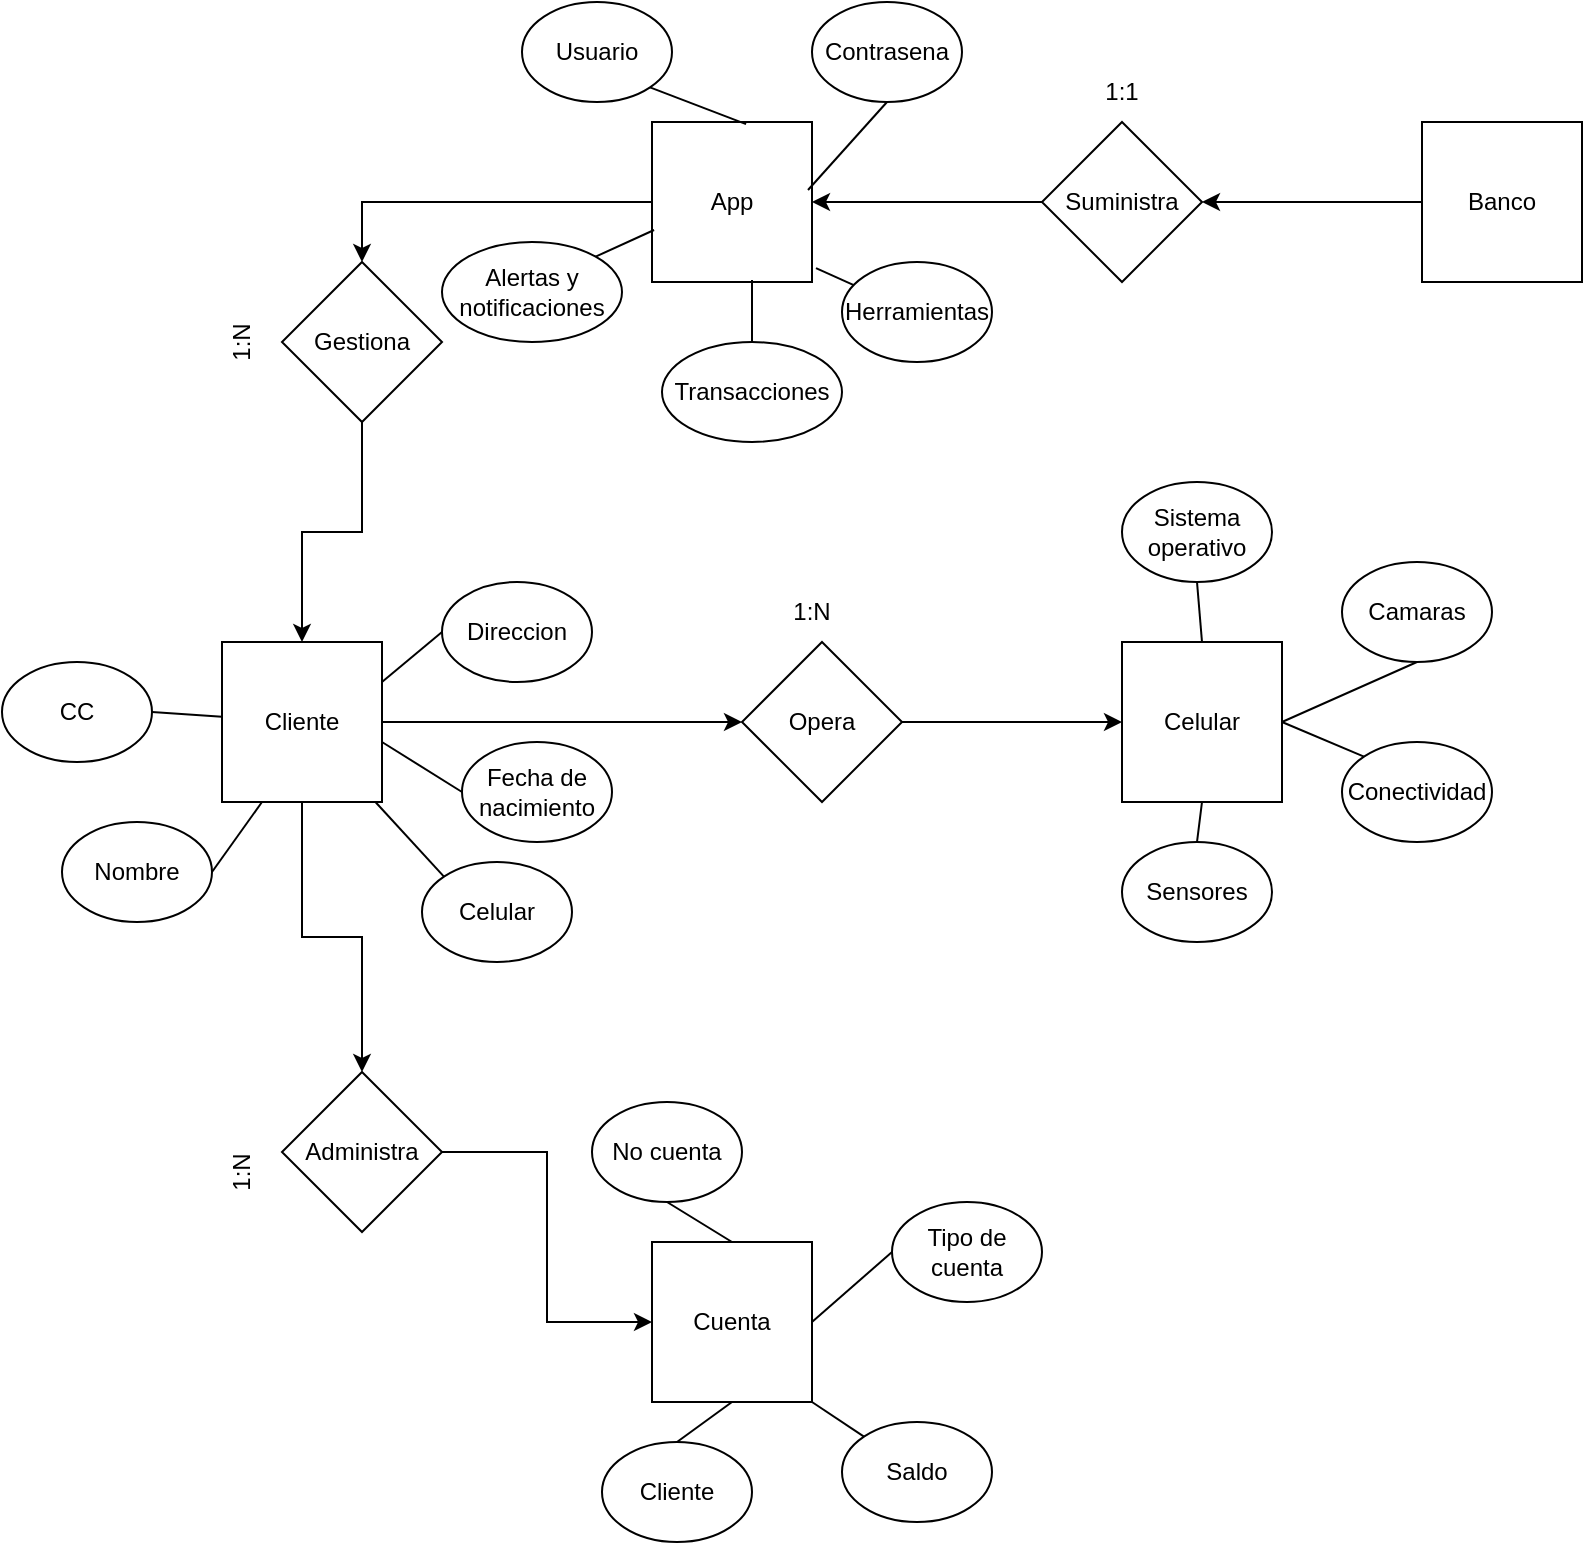 <mxfile version="21.5.0" type="github">
  <diagram id="R2lEEEUBdFMjLlhIrx00" name="Page-1">
    <mxGraphModel dx="1434" dy="764" grid="1" gridSize="10" guides="1" tooltips="1" connect="1" arrows="1" fold="1" page="1" pageScale="1" pageWidth="850" pageHeight="1100" math="0" shadow="0" extFonts="Permanent Marker^https://fonts.googleapis.com/css?family=Permanent+Marker">
      <root>
        <mxCell id="0" />
        <mxCell id="1" parent="0" />
        <mxCell id="jB7lwVKWDegem7zPNzse-11" style="edgeStyle=orthogonalEdgeStyle;rounded=0;orthogonalLoop=1;jettySize=auto;html=1;entryX=0.5;entryY=0;entryDx=0;entryDy=0;" parent="1" source="jB7lwVKWDegem7zPNzse-2" target="jB7lwVKWDegem7zPNzse-7" edge="1">
          <mxGeometry relative="1" as="geometry" />
        </mxCell>
        <mxCell id="jB7lwVKWDegem7zPNzse-2" value="App" style="whiteSpace=wrap;html=1;aspect=fixed;" parent="1" vertex="1">
          <mxGeometry x="345" y="120" width="80" height="80" as="geometry" />
        </mxCell>
        <mxCell id="jB7lwVKWDegem7zPNzse-9" style="edgeStyle=orthogonalEdgeStyle;rounded=0;orthogonalLoop=1;jettySize=auto;html=1;entryX=1;entryY=0.5;entryDx=0;entryDy=0;" parent="1" source="jB7lwVKWDegem7zPNzse-3" target="jB7lwVKWDegem7zPNzse-6" edge="1">
          <mxGeometry relative="1" as="geometry" />
        </mxCell>
        <mxCell id="jB7lwVKWDegem7zPNzse-3" value="Banco" style="whiteSpace=wrap;html=1;aspect=fixed;" parent="1" vertex="1">
          <mxGeometry x="730" y="120" width="80" height="80" as="geometry" />
        </mxCell>
        <mxCell id="jB7lwVKWDegem7zPNzse-13" style="edgeStyle=orthogonalEdgeStyle;rounded=0;orthogonalLoop=1;jettySize=auto;html=1;exitX=0.5;exitY=1;exitDx=0;exitDy=0;entryX=0.5;entryY=0;entryDx=0;entryDy=0;" parent="1" source="jB7lwVKWDegem7zPNzse-4" target="jB7lwVKWDegem7zPNzse-8" edge="1">
          <mxGeometry relative="1" as="geometry" />
        </mxCell>
        <mxCell id="jB7lwVKWDegem7zPNzse-21" style="edgeStyle=orthogonalEdgeStyle;rounded=0;orthogonalLoop=1;jettySize=auto;html=1;entryX=0;entryY=0.5;entryDx=0;entryDy=0;" parent="1" source="jB7lwVKWDegem7zPNzse-4" target="jB7lwVKWDegem7zPNzse-20" edge="1">
          <mxGeometry relative="1" as="geometry" />
        </mxCell>
        <mxCell id="jB7lwVKWDegem7zPNzse-4" value="Cliente" style="whiteSpace=wrap;html=1;aspect=fixed;" parent="1" vertex="1">
          <mxGeometry x="130" y="380" width="80" height="80" as="geometry" />
        </mxCell>
        <mxCell id="jB7lwVKWDegem7zPNzse-5" value="Cuenta" style="whiteSpace=wrap;html=1;aspect=fixed;" parent="1" vertex="1">
          <mxGeometry x="345" y="680" width="80" height="80" as="geometry" />
        </mxCell>
        <mxCell id="jB7lwVKWDegem7zPNzse-10" style="edgeStyle=orthogonalEdgeStyle;rounded=0;orthogonalLoop=1;jettySize=auto;html=1;entryX=1;entryY=0.5;entryDx=0;entryDy=0;" parent="1" source="jB7lwVKWDegem7zPNzse-6" target="jB7lwVKWDegem7zPNzse-2" edge="1">
          <mxGeometry relative="1" as="geometry" />
        </mxCell>
        <mxCell id="jB7lwVKWDegem7zPNzse-6" value="Suministra" style="rhombus;whiteSpace=wrap;html=1;" parent="1" vertex="1">
          <mxGeometry x="540" y="120" width="80" height="80" as="geometry" />
        </mxCell>
        <mxCell id="jB7lwVKWDegem7zPNzse-12" style="edgeStyle=orthogonalEdgeStyle;rounded=0;orthogonalLoop=1;jettySize=auto;html=1;entryX=0.5;entryY=0;entryDx=0;entryDy=0;" parent="1" source="jB7lwVKWDegem7zPNzse-7" target="jB7lwVKWDegem7zPNzse-4" edge="1">
          <mxGeometry relative="1" as="geometry" />
        </mxCell>
        <mxCell id="jB7lwVKWDegem7zPNzse-7" value="Gestiona" style="rhombus;whiteSpace=wrap;html=1;" parent="1" vertex="1">
          <mxGeometry x="160" y="190" width="80" height="80" as="geometry" />
        </mxCell>
        <mxCell id="jB7lwVKWDegem7zPNzse-16" style="edgeStyle=orthogonalEdgeStyle;rounded=0;orthogonalLoop=1;jettySize=auto;html=1;entryX=0;entryY=0.5;entryDx=0;entryDy=0;" parent="1" source="jB7lwVKWDegem7zPNzse-8" target="jB7lwVKWDegem7zPNzse-5" edge="1">
          <mxGeometry relative="1" as="geometry" />
        </mxCell>
        <mxCell id="jB7lwVKWDegem7zPNzse-8" value="Administra" style="rhombus;whiteSpace=wrap;html=1;" parent="1" vertex="1">
          <mxGeometry x="160" y="595" width="80" height="80" as="geometry" />
        </mxCell>
        <mxCell id="jB7lwVKWDegem7zPNzse-18" value="Celular" style="whiteSpace=wrap;html=1;aspect=fixed;" parent="1" vertex="1">
          <mxGeometry x="580" y="380" width="80" height="80" as="geometry" />
        </mxCell>
        <mxCell id="jB7lwVKWDegem7zPNzse-22" style="edgeStyle=orthogonalEdgeStyle;rounded=0;orthogonalLoop=1;jettySize=auto;html=1;entryX=0;entryY=0.5;entryDx=0;entryDy=0;" parent="1" source="jB7lwVKWDegem7zPNzse-20" target="jB7lwVKWDegem7zPNzse-18" edge="1">
          <mxGeometry relative="1" as="geometry" />
        </mxCell>
        <mxCell id="jB7lwVKWDegem7zPNzse-20" value="Opera" style="rhombus;whiteSpace=wrap;html=1;" parent="1" vertex="1">
          <mxGeometry x="390" y="380" width="80" height="80" as="geometry" />
        </mxCell>
        <mxCell id="jB7lwVKWDegem7zPNzse-23" value="1:1" style="text;html=1;strokeColor=none;fillColor=none;align=center;verticalAlign=middle;whiteSpace=wrap;rounded=0;" parent="1" vertex="1">
          <mxGeometry x="550" y="90" width="60" height="30" as="geometry" />
        </mxCell>
        <mxCell id="jB7lwVKWDegem7zPNzse-24" value="1:N" style="text;html=1;strokeColor=none;fillColor=none;align=center;verticalAlign=middle;whiteSpace=wrap;rounded=0;rotation=-90;" parent="1" vertex="1">
          <mxGeometry x="110" y="215" width="60" height="30" as="geometry" />
        </mxCell>
        <mxCell id="jB7lwVKWDegem7zPNzse-25" value="1:N" style="text;html=1;strokeColor=none;fillColor=none;align=center;verticalAlign=middle;whiteSpace=wrap;rounded=0;" parent="1" vertex="1">
          <mxGeometry x="395" y="350" width="60" height="30" as="geometry" />
        </mxCell>
        <mxCell id="jB7lwVKWDegem7zPNzse-26" value="1:N" style="text;html=1;strokeColor=none;fillColor=none;align=center;verticalAlign=middle;whiteSpace=wrap;rounded=0;rotation=-90;" parent="1" vertex="1">
          <mxGeometry x="110" y="630" width="60" height="30" as="geometry" />
        </mxCell>
        <mxCell id="jB7lwVKWDegem7zPNzse-28" value="CC" style="ellipse;whiteSpace=wrap;html=1;" parent="1" vertex="1">
          <mxGeometry x="20" y="390" width="75" height="50" as="geometry" />
        </mxCell>
        <mxCell id="jB7lwVKWDegem7zPNzse-31" value="Nombre" style="ellipse;whiteSpace=wrap;html=1;" parent="1" vertex="1">
          <mxGeometry x="50" y="470" width="75" height="50" as="geometry" />
        </mxCell>
        <mxCell id="jB7lwVKWDegem7zPNzse-32" value="Direccion" style="ellipse;whiteSpace=wrap;html=1;" parent="1" vertex="1">
          <mxGeometry x="240" y="350" width="75" height="50" as="geometry" />
        </mxCell>
        <mxCell id="jB7lwVKWDegem7zPNzse-33" value="Fecha de nacimiento" style="ellipse;whiteSpace=wrap;html=1;" parent="1" vertex="1">
          <mxGeometry x="250" y="430" width="75" height="50" as="geometry" />
        </mxCell>
        <mxCell id="jB7lwVKWDegem7zPNzse-35" value="Celular" style="ellipse;whiteSpace=wrap;html=1;" parent="1" vertex="1">
          <mxGeometry x="230" y="490" width="75" height="50" as="geometry" />
        </mxCell>
        <mxCell id="jB7lwVKWDegem7zPNzse-36" value="Usuario" style="ellipse;whiteSpace=wrap;html=1;" parent="1" vertex="1">
          <mxGeometry x="280" y="60" width="75" height="50" as="geometry" />
        </mxCell>
        <mxCell id="jB7lwVKWDegem7zPNzse-37" value="No cuenta" style="ellipse;whiteSpace=wrap;html=1;" parent="1" vertex="1">
          <mxGeometry x="315" y="610" width="75" height="50" as="geometry" />
        </mxCell>
        <mxCell id="jB7lwVKWDegem7zPNzse-38" value="Tipo de cuenta" style="ellipse;whiteSpace=wrap;html=1;" parent="1" vertex="1">
          <mxGeometry x="465" y="660" width="75" height="50" as="geometry" />
        </mxCell>
        <mxCell id="jB7lwVKWDegem7zPNzse-39" value="Cliente" style="ellipse;whiteSpace=wrap;html=1;" parent="1" vertex="1">
          <mxGeometry x="320" y="780" width="75" height="50" as="geometry" />
        </mxCell>
        <mxCell id="jB7lwVKWDegem7zPNzse-41" value="Saldo" style="ellipse;whiteSpace=wrap;html=1;" parent="1" vertex="1">
          <mxGeometry x="440" y="770" width="75" height="50" as="geometry" />
        </mxCell>
        <mxCell id="jB7lwVKWDegem7zPNzse-42" value="" style="endArrow=none;html=1;rounded=0;entryX=0.5;entryY=1;entryDx=0;entryDy=0;exitX=0.5;exitY=0;exitDx=0;exitDy=0;" parent="1" source="jB7lwVKWDegem7zPNzse-5" target="jB7lwVKWDegem7zPNzse-37" edge="1">
          <mxGeometry width="50" height="50" relative="1" as="geometry">
            <mxPoint x="375" y="680" as="sourcePoint" />
            <mxPoint x="410" y="670" as="targetPoint" />
          </mxGeometry>
        </mxCell>
        <mxCell id="jB7lwVKWDegem7zPNzse-43" value="" style="endArrow=none;html=1;rounded=0;entryX=0;entryY=0.5;entryDx=0;entryDy=0;exitX=1;exitY=0.5;exitDx=0;exitDy=0;" parent="1" source="jB7lwVKWDegem7zPNzse-5" target="jB7lwVKWDegem7zPNzse-38" edge="1">
          <mxGeometry width="50" height="50" relative="1" as="geometry">
            <mxPoint x="395" y="690" as="sourcePoint" />
            <mxPoint x="436" y="670" as="targetPoint" />
          </mxGeometry>
        </mxCell>
        <mxCell id="jB7lwVKWDegem7zPNzse-44" value="" style="endArrow=none;html=1;rounded=0;entryX=0.5;entryY=1;entryDx=0;entryDy=0;exitX=0.5;exitY=0;exitDx=0;exitDy=0;" parent="1" source="jB7lwVKWDegem7zPNzse-39" target="jB7lwVKWDegem7zPNzse-5" edge="1">
          <mxGeometry width="50" height="50" relative="1" as="geometry">
            <mxPoint x="405" y="700" as="sourcePoint" />
            <mxPoint x="446" y="680" as="targetPoint" />
          </mxGeometry>
        </mxCell>
        <mxCell id="jB7lwVKWDegem7zPNzse-45" value="" style="endArrow=none;html=1;rounded=0;entryX=0;entryY=0;entryDx=0;entryDy=0;exitX=1;exitY=1;exitDx=0;exitDy=0;" parent="1" source="jB7lwVKWDegem7zPNzse-5" target="jB7lwVKWDegem7zPNzse-41" edge="1">
          <mxGeometry width="50" height="50" relative="1" as="geometry">
            <mxPoint x="415" y="710" as="sourcePoint" />
            <mxPoint x="456" y="690" as="targetPoint" />
          </mxGeometry>
        </mxCell>
        <mxCell id="jB7lwVKWDegem7zPNzse-46" value="" style="endArrow=none;html=1;rounded=0;entryX=0;entryY=0.5;entryDx=0;entryDy=0;exitX=1;exitY=0.625;exitDx=0;exitDy=0;exitPerimeter=0;" parent="1" source="jB7lwVKWDegem7zPNzse-4" target="jB7lwVKWDegem7zPNzse-33" edge="1">
          <mxGeometry width="50" height="50" relative="1" as="geometry">
            <mxPoint x="425" y="720" as="sourcePoint" />
            <mxPoint x="466" y="700" as="targetPoint" />
          </mxGeometry>
        </mxCell>
        <mxCell id="jB7lwVKWDegem7zPNzse-47" value="" style="endArrow=none;html=1;rounded=0;entryX=0;entryY=0;entryDx=0;entryDy=0;" parent="1" source="jB7lwVKWDegem7zPNzse-4" target="jB7lwVKWDegem7zPNzse-35" edge="1">
          <mxGeometry width="50" height="50" relative="1" as="geometry">
            <mxPoint x="435" y="730" as="sourcePoint" />
            <mxPoint x="476" y="710" as="targetPoint" />
          </mxGeometry>
        </mxCell>
        <mxCell id="jB7lwVKWDegem7zPNzse-48" value="" style="endArrow=none;html=1;rounded=0;entryX=1;entryY=0.5;entryDx=0;entryDy=0;exitX=0.25;exitY=1;exitDx=0;exitDy=0;" parent="1" source="jB7lwVKWDegem7zPNzse-4" target="jB7lwVKWDegem7zPNzse-31" edge="1">
          <mxGeometry width="50" height="50" relative="1" as="geometry">
            <mxPoint x="217" y="470" as="sourcePoint" />
            <mxPoint x="251" y="507" as="targetPoint" />
          </mxGeometry>
        </mxCell>
        <mxCell id="jB7lwVKWDegem7zPNzse-49" value="" style="endArrow=none;html=1;rounded=0;entryX=0;entryY=0.5;entryDx=0;entryDy=0;exitX=1;exitY=0.25;exitDx=0;exitDy=0;" parent="1" source="jB7lwVKWDegem7zPNzse-4" target="jB7lwVKWDegem7zPNzse-32" edge="1">
          <mxGeometry width="50" height="50" relative="1" as="geometry">
            <mxPoint x="227" y="480" as="sourcePoint" />
            <mxPoint x="261" y="517" as="targetPoint" />
          </mxGeometry>
        </mxCell>
        <mxCell id="jB7lwVKWDegem7zPNzse-50" value="" style="endArrow=none;html=1;rounded=0;exitX=1;exitY=0.5;exitDx=0;exitDy=0;" parent="1" source="jB7lwVKWDegem7zPNzse-28" target="jB7lwVKWDegem7zPNzse-4" edge="1">
          <mxGeometry width="50" height="50" relative="1" as="geometry">
            <mxPoint x="237" y="490" as="sourcePoint" />
            <mxPoint x="271" y="527" as="targetPoint" />
          </mxGeometry>
        </mxCell>
        <mxCell id="jB7lwVKWDegem7zPNzse-51" value="Contrasena" style="ellipse;whiteSpace=wrap;html=1;" parent="1" vertex="1">
          <mxGeometry x="425" y="60" width="75" height="50" as="geometry" />
        </mxCell>
        <mxCell id="jB7lwVKWDegem7zPNzse-52" value="Transacciones" style="ellipse;whiteSpace=wrap;html=1;" parent="1" vertex="1">
          <mxGeometry x="350" y="230" width="90" height="50" as="geometry" />
        </mxCell>
        <mxCell id="jB7lwVKWDegem7zPNzse-53" value="" style="endArrow=none;html=1;rounded=0;exitX=1;exitY=1;exitDx=0;exitDy=0;entryX=0.588;entryY=0.013;entryDx=0;entryDy=0;entryPerimeter=0;" parent="1" source="jB7lwVKWDegem7zPNzse-36" target="jB7lwVKWDegem7zPNzse-2" edge="1">
          <mxGeometry width="50" height="50" relative="1" as="geometry">
            <mxPoint x="362.5" y="160" as="sourcePoint" />
            <mxPoint x="412.5" y="110" as="targetPoint" />
          </mxGeometry>
        </mxCell>
        <mxCell id="jB7lwVKWDegem7zPNzse-54" value="" style="endArrow=none;html=1;rounded=0;entryX=0.5;entryY=1;entryDx=0;entryDy=0;exitX=0.975;exitY=0.425;exitDx=0;exitDy=0;exitPerimeter=0;" parent="1" source="jB7lwVKWDegem7zPNzse-2" target="jB7lwVKWDegem7zPNzse-51" edge="1">
          <mxGeometry width="50" height="50" relative="1" as="geometry">
            <mxPoint x="372.5" y="170" as="sourcePoint" />
            <mxPoint x="422.5" y="120" as="targetPoint" />
          </mxGeometry>
        </mxCell>
        <mxCell id="jB7lwVKWDegem7zPNzse-55" value="" style="endArrow=none;html=1;rounded=0;entryX=0.625;entryY=0.988;entryDx=0;entryDy=0;entryPerimeter=0;exitX=0.5;exitY=0;exitDx=0;exitDy=0;" parent="1" source="jB7lwVKWDegem7zPNzse-52" target="jB7lwVKWDegem7zPNzse-2" edge="1">
          <mxGeometry width="50" height="50" relative="1" as="geometry">
            <mxPoint x="305" y="255" as="sourcePoint" />
            <mxPoint x="355" y="205" as="targetPoint" />
          </mxGeometry>
        </mxCell>
        <mxCell id="jB7lwVKWDegem7zPNzse-57" value="Sistema operativo" style="ellipse;whiteSpace=wrap;html=1;" parent="1" vertex="1">
          <mxGeometry x="580" y="300" width="75" height="50" as="geometry" />
        </mxCell>
        <mxCell id="jB7lwVKWDegem7zPNzse-58" value="Conectividad" style="ellipse;whiteSpace=wrap;html=1;" parent="1" vertex="1">
          <mxGeometry x="690" y="430" width="75" height="50" as="geometry" />
        </mxCell>
        <mxCell id="jB7lwVKWDegem7zPNzse-59" value="Sensores" style="ellipse;whiteSpace=wrap;html=1;" parent="1" vertex="1">
          <mxGeometry x="580" y="480" width="75" height="50" as="geometry" />
        </mxCell>
        <mxCell id="jB7lwVKWDegem7zPNzse-60" value="Camaras" style="ellipse;whiteSpace=wrap;html=1;" parent="1" vertex="1">
          <mxGeometry x="690" y="340" width="75" height="50" as="geometry" />
        </mxCell>
        <mxCell id="jB7lwVKWDegem7zPNzse-63" value="" style="endArrow=none;html=1;rounded=0;entryX=0.5;entryY=1;entryDx=0;entryDy=0;exitX=0.5;exitY=0;exitDx=0;exitDy=0;" parent="1" source="jB7lwVKWDegem7zPNzse-18" target="jB7lwVKWDegem7zPNzse-57" edge="1">
          <mxGeometry width="50" height="50" relative="1" as="geometry">
            <mxPoint x="433" y="164" as="sourcePoint" />
            <mxPoint x="473" y="120" as="targetPoint" />
          </mxGeometry>
        </mxCell>
        <mxCell id="jB7lwVKWDegem7zPNzse-64" value="" style="endArrow=none;html=1;rounded=0;entryX=1;entryY=0.5;entryDx=0;entryDy=0;exitX=0.5;exitY=1;exitDx=0;exitDy=0;" parent="1" source="jB7lwVKWDegem7zPNzse-60" target="jB7lwVKWDegem7zPNzse-18" edge="1">
          <mxGeometry width="50" height="50" relative="1" as="geometry">
            <mxPoint x="630" y="390" as="sourcePoint" />
            <mxPoint x="628" y="360" as="targetPoint" />
          </mxGeometry>
        </mxCell>
        <mxCell id="jB7lwVKWDegem7zPNzse-65" value="" style="endArrow=none;html=1;rounded=0;entryX=0;entryY=0;entryDx=0;entryDy=0;exitX=1;exitY=0.5;exitDx=0;exitDy=0;" parent="1" source="jB7lwVKWDegem7zPNzse-18" target="jB7lwVKWDegem7zPNzse-58" edge="1">
          <mxGeometry width="50" height="50" relative="1" as="geometry">
            <mxPoint x="640" y="400" as="sourcePoint" />
            <mxPoint x="638" y="370" as="targetPoint" />
          </mxGeometry>
        </mxCell>
        <mxCell id="jB7lwVKWDegem7zPNzse-66" value="" style="endArrow=none;html=1;rounded=0;entryX=0.5;entryY=1;entryDx=0;entryDy=0;exitX=0.5;exitY=0;exitDx=0;exitDy=0;" parent="1" source="jB7lwVKWDegem7zPNzse-59" target="jB7lwVKWDegem7zPNzse-18" edge="1">
          <mxGeometry width="50" height="50" relative="1" as="geometry">
            <mxPoint x="650" y="410" as="sourcePoint" />
            <mxPoint x="648" y="380" as="targetPoint" />
          </mxGeometry>
        </mxCell>
        <mxCell id="jB7lwVKWDegem7zPNzse-67" value="Alertas y notificaciones" style="ellipse;whiteSpace=wrap;html=1;" parent="1" vertex="1">
          <mxGeometry x="240" y="180" width="90" height="50" as="geometry" />
        </mxCell>
        <mxCell id="jB7lwVKWDegem7zPNzse-69" value="" style="endArrow=none;html=1;rounded=0;entryX=0.013;entryY=0.675;entryDx=0;entryDy=0;exitX=1;exitY=0;exitDx=0;exitDy=0;entryPerimeter=0;" parent="1" source="jB7lwVKWDegem7zPNzse-67" target="jB7lwVKWDegem7zPNzse-2" edge="1">
          <mxGeometry width="50" height="50" relative="1" as="geometry">
            <mxPoint x="443" y="174" as="sourcePoint" />
            <mxPoint x="483" y="130" as="targetPoint" />
          </mxGeometry>
        </mxCell>
        <mxCell id="jB7lwVKWDegem7zPNzse-70" value="Herramientas" style="ellipse;whiteSpace=wrap;html=1;" parent="1" vertex="1">
          <mxGeometry x="440" y="190" width="75" height="50" as="geometry" />
        </mxCell>
        <mxCell id="jB7lwVKWDegem7zPNzse-71" value="" style="endArrow=none;html=1;rounded=0;exitX=1.025;exitY=0.913;exitDx=0;exitDy=0;exitPerimeter=0;" parent="1" source="jB7lwVKWDegem7zPNzse-2" target="jB7lwVKWDegem7zPNzse-70" edge="1">
          <mxGeometry width="50" height="50" relative="1" as="geometry">
            <mxPoint x="327" y="197" as="sourcePoint" />
            <mxPoint x="356" y="184" as="targetPoint" />
          </mxGeometry>
        </mxCell>
      </root>
    </mxGraphModel>
  </diagram>
</mxfile>
